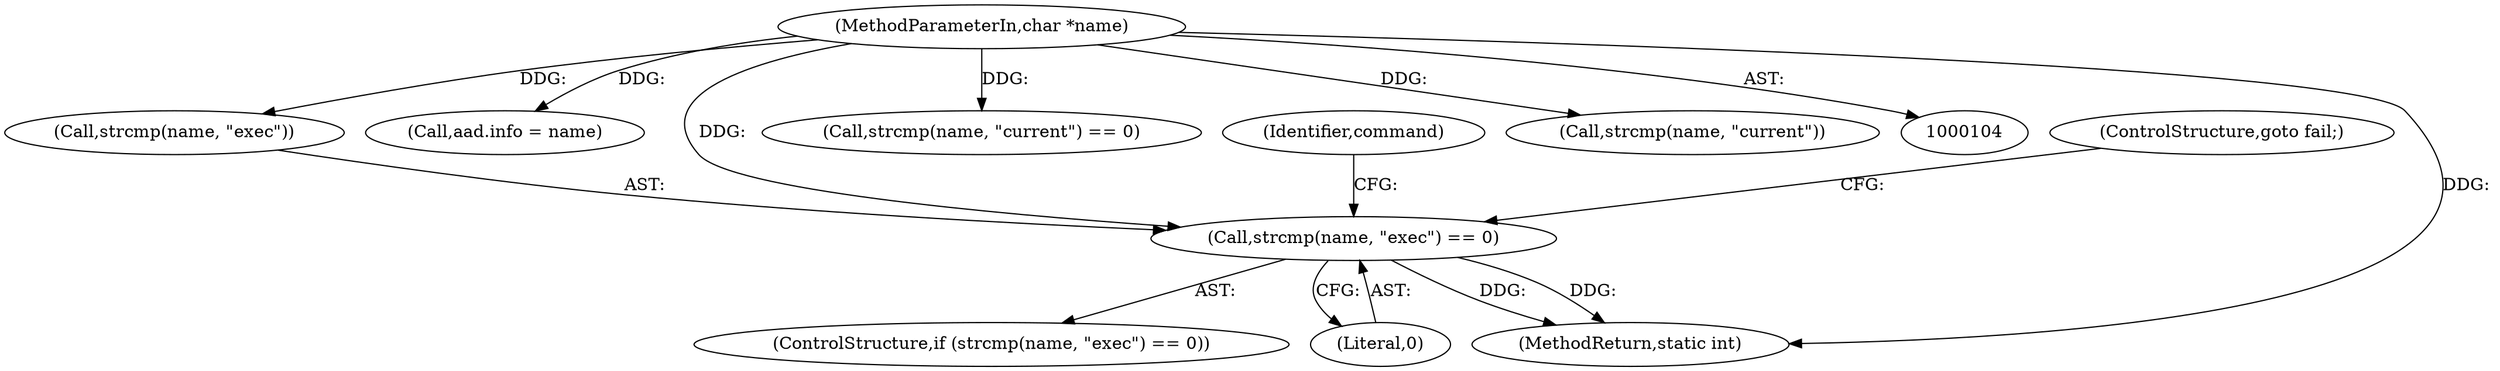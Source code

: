 digraph "0_linux_30a46a4647fd1df9cf52e43bf467f0d9265096ca@API" {
"1000276" [label="(Call,strcmp(name, \"exec\") == 0)"];
"1000106" [label="(MethodParameterIn,char *name)"];
"1000285" [label="(Identifier,command)"];
"1000332" [label="(Call,aad.info = name)"];
"1000298" [label="(ControlStructure,goto fail;)"];
"1000276" [label="(Call,strcmp(name, \"exec\") == 0)"];
"1000277" [label="(Call,strcmp(name, \"exec\"))"];
"1000207" [label="(Call,strcmp(name, \"current\") == 0)"];
"1000351" [label="(MethodReturn,static int)"];
"1000208" [label="(Call,strcmp(name, \"current\"))"];
"1000106" [label="(MethodParameterIn,char *name)"];
"1000275" [label="(ControlStructure,if (strcmp(name, \"exec\") == 0))"];
"1000280" [label="(Literal,0)"];
"1000276" -> "1000275"  [label="AST: "];
"1000276" -> "1000280"  [label="CFG: "];
"1000277" -> "1000276"  [label="AST: "];
"1000280" -> "1000276"  [label="AST: "];
"1000285" -> "1000276"  [label="CFG: "];
"1000298" -> "1000276"  [label="CFG: "];
"1000276" -> "1000351"  [label="DDG: "];
"1000276" -> "1000351"  [label="DDG: "];
"1000106" -> "1000276"  [label="DDG: "];
"1000106" -> "1000104"  [label="AST: "];
"1000106" -> "1000351"  [label="DDG: "];
"1000106" -> "1000207"  [label="DDG: "];
"1000106" -> "1000208"  [label="DDG: "];
"1000106" -> "1000277"  [label="DDG: "];
"1000106" -> "1000332"  [label="DDG: "];
}
